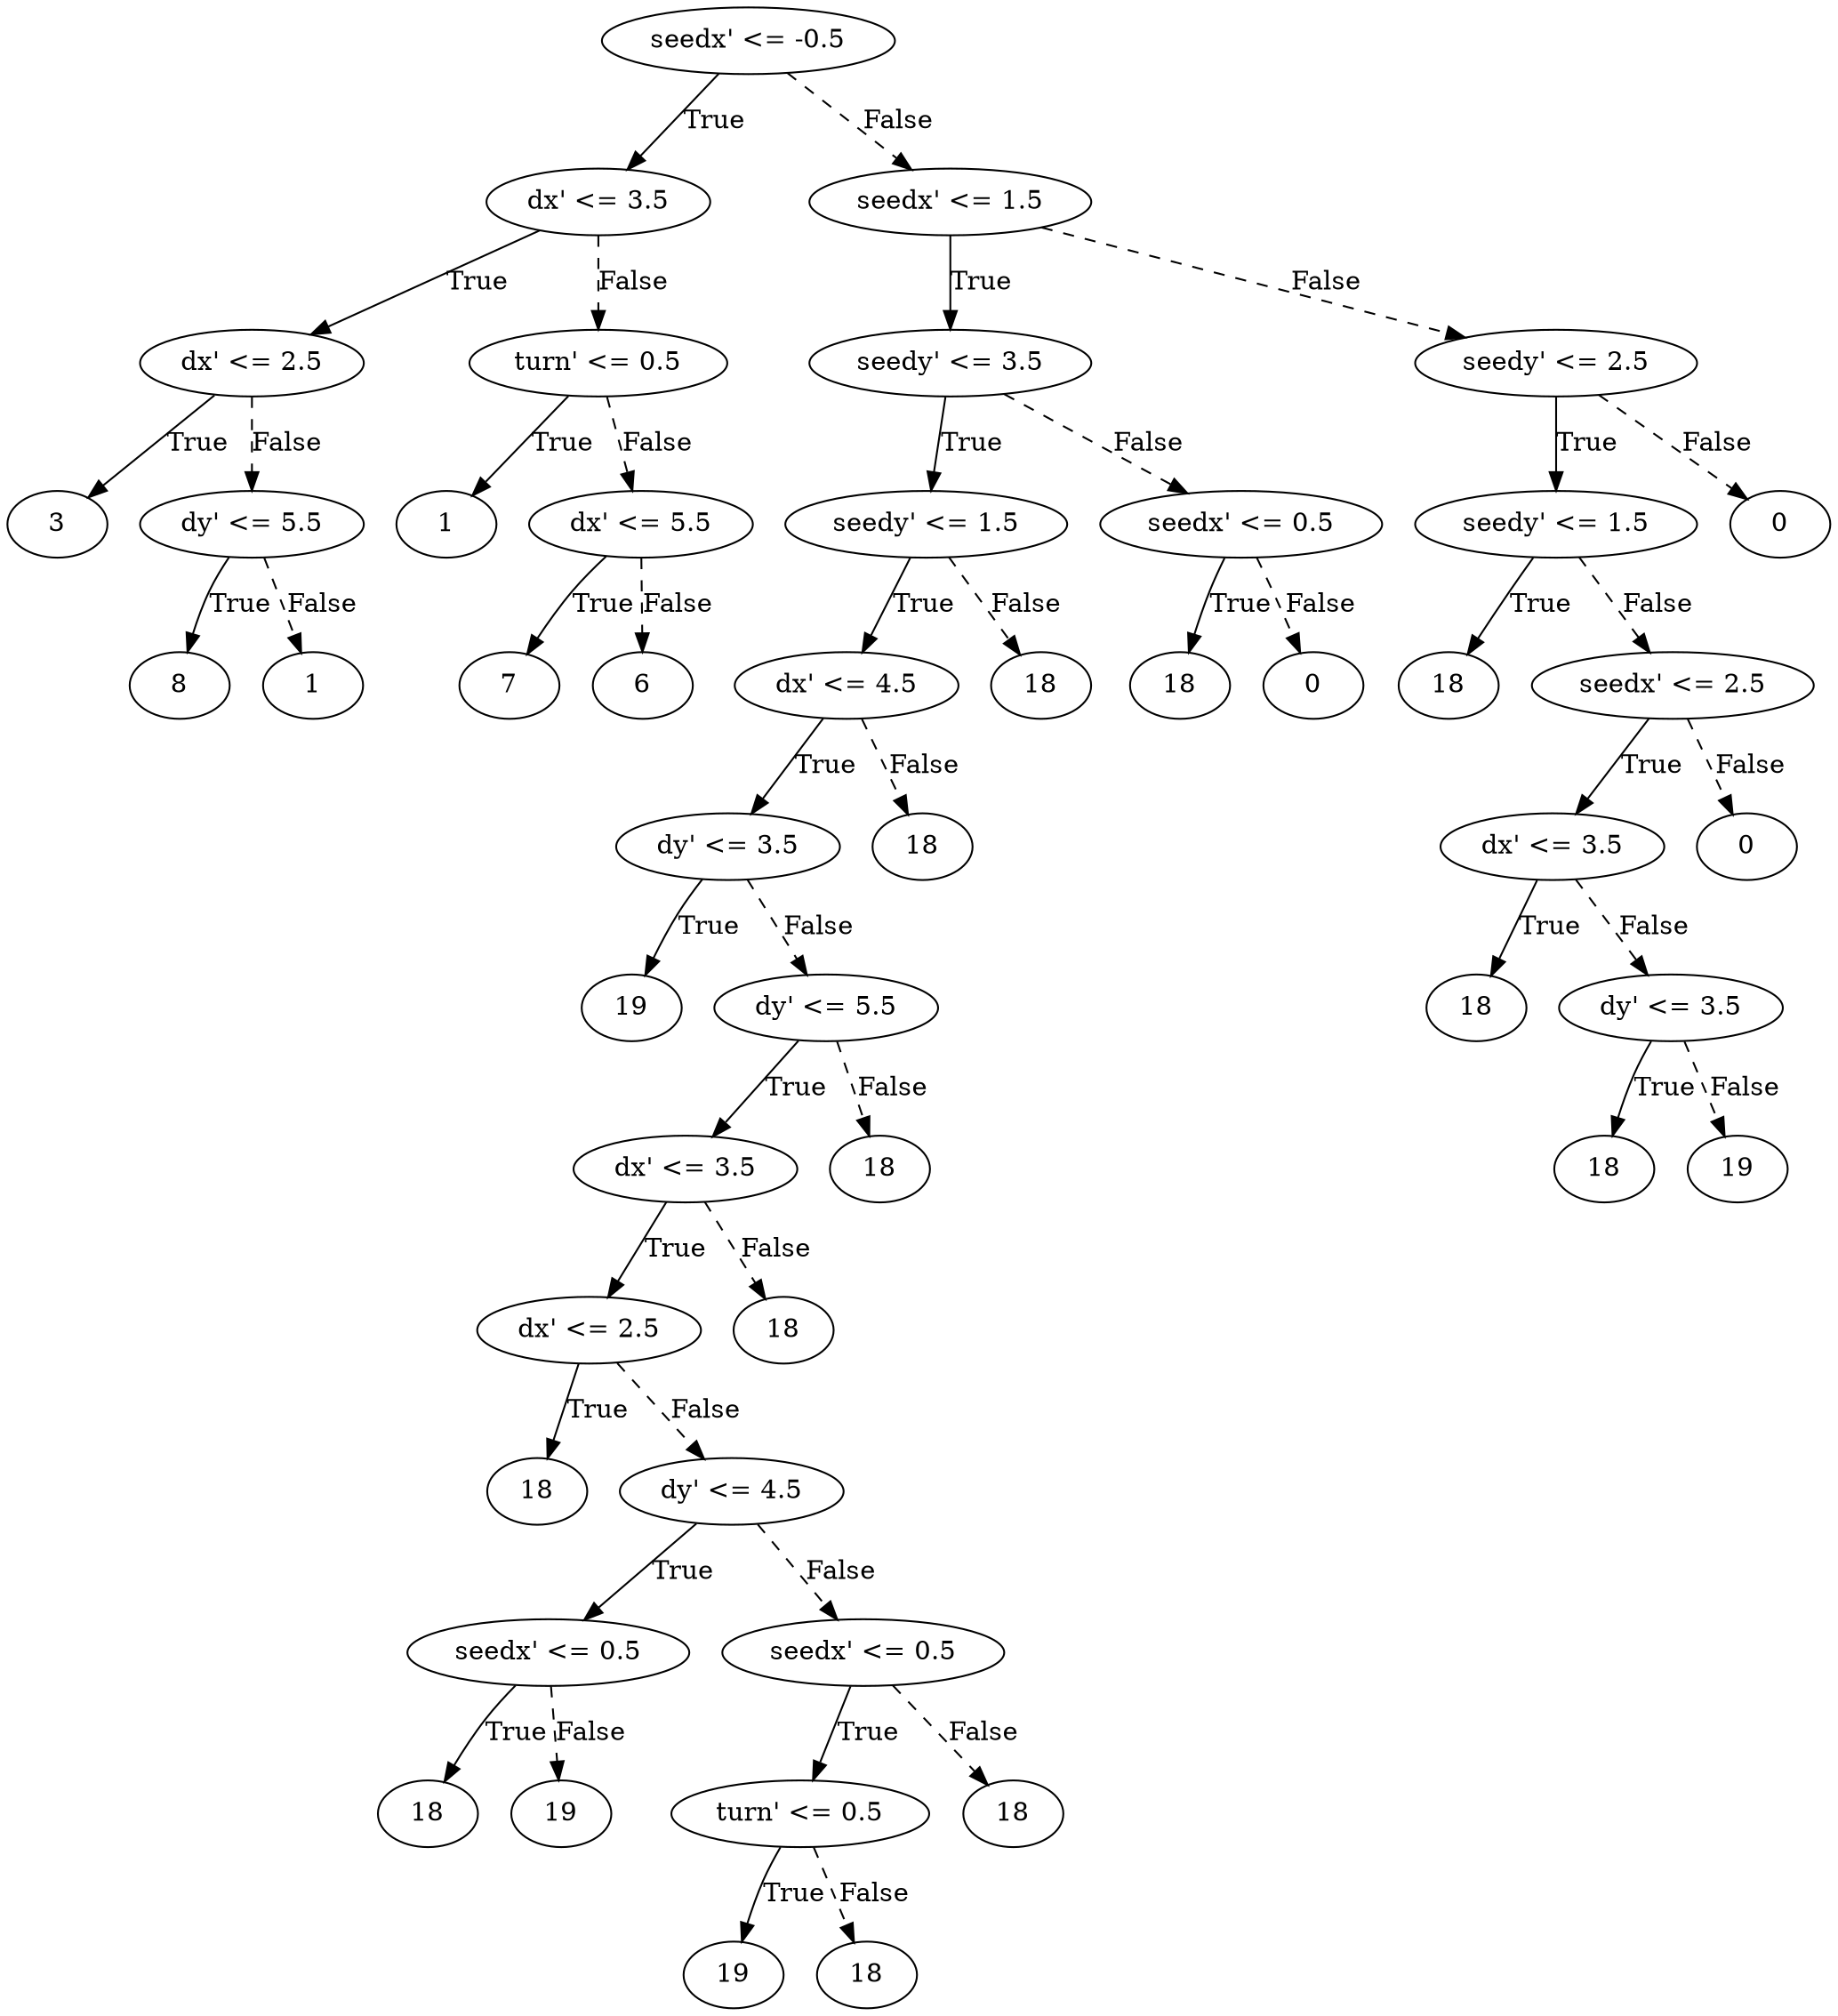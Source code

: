 digraph {
0 [label="seedx' <= -0.5"];
1 [label="dx' <= 3.5"];
2 [label="dx' <= 2.5"];
3 [label="3"];
2 -> 3 [label="True"];
4 [label="dy' <= 5.5"];
5 [label="8"];
4 -> 5 [label="True"];
6 [label="1"];
4 -> 6 [style="dashed", label="False"];
2 -> 4 [style="dashed", label="False"];
1 -> 2 [label="True"];
7 [label="turn' <= 0.5"];
8 [label="1"];
7 -> 8 [label="True"];
9 [label="dx' <= 5.5"];
10 [label="7"];
9 -> 10 [label="True"];
11 [label="6"];
9 -> 11 [style="dashed", label="False"];
7 -> 9 [style="dashed", label="False"];
1 -> 7 [style="dashed", label="False"];
0 -> 1 [label="True"];
12 [label="seedx' <= 1.5"];
13 [label="seedy' <= 3.5"];
14 [label="seedy' <= 1.5"];
15 [label="dx' <= 4.5"];
16 [label="dy' <= 3.5"];
17 [label="19"];
16 -> 17 [label="True"];
18 [label="dy' <= 5.5"];
19 [label="dx' <= 3.5"];
20 [label="dx' <= 2.5"];
21 [label="18"];
20 -> 21 [label="True"];
22 [label="dy' <= 4.5"];
23 [label="seedx' <= 0.5"];
24 [label="18"];
23 -> 24 [label="True"];
25 [label="19"];
23 -> 25 [style="dashed", label="False"];
22 -> 23 [label="True"];
26 [label="seedx' <= 0.5"];
27 [label="turn' <= 0.5"];
28 [label="19"];
27 -> 28 [label="True"];
29 [label="18"];
27 -> 29 [style="dashed", label="False"];
26 -> 27 [label="True"];
30 [label="18"];
26 -> 30 [style="dashed", label="False"];
22 -> 26 [style="dashed", label="False"];
20 -> 22 [style="dashed", label="False"];
19 -> 20 [label="True"];
31 [label="18"];
19 -> 31 [style="dashed", label="False"];
18 -> 19 [label="True"];
32 [label="18"];
18 -> 32 [style="dashed", label="False"];
16 -> 18 [style="dashed", label="False"];
15 -> 16 [label="True"];
33 [label="18"];
15 -> 33 [style="dashed", label="False"];
14 -> 15 [label="True"];
34 [label="18"];
14 -> 34 [style="dashed", label="False"];
13 -> 14 [label="True"];
35 [label="seedx' <= 0.5"];
36 [label="18"];
35 -> 36 [label="True"];
37 [label="0"];
35 -> 37 [style="dashed", label="False"];
13 -> 35 [style="dashed", label="False"];
12 -> 13 [label="True"];
38 [label="seedy' <= 2.5"];
39 [label="seedy' <= 1.5"];
40 [label="18"];
39 -> 40 [label="True"];
41 [label="seedx' <= 2.5"];
42 [label="dx' <= 3.5"];
43 [label="18"];
42 -> 43 [label="True"];
44 [label="dy' <= 3.5"];
45 [label="18"];
44 -> 45 [label="True"];
46 [label="19"];
44 -> 46 [style="dashed", label="False"];
42 -> 44 [style="dashed", label="False"];
41 -> 42 [label="True"];
47 [label="0"];
41 -> 47 [style="dashed", label="False"];
39 -> 41 [style="dashed", label="False"];
38 -> 39 [label="True"];
48 [label="0"];
38 -> 48 [style="dashed", label="False"];
12 -> 38 [style="dashed", label="False"];
0 -> 12 [style="dashed", label="False"];

}